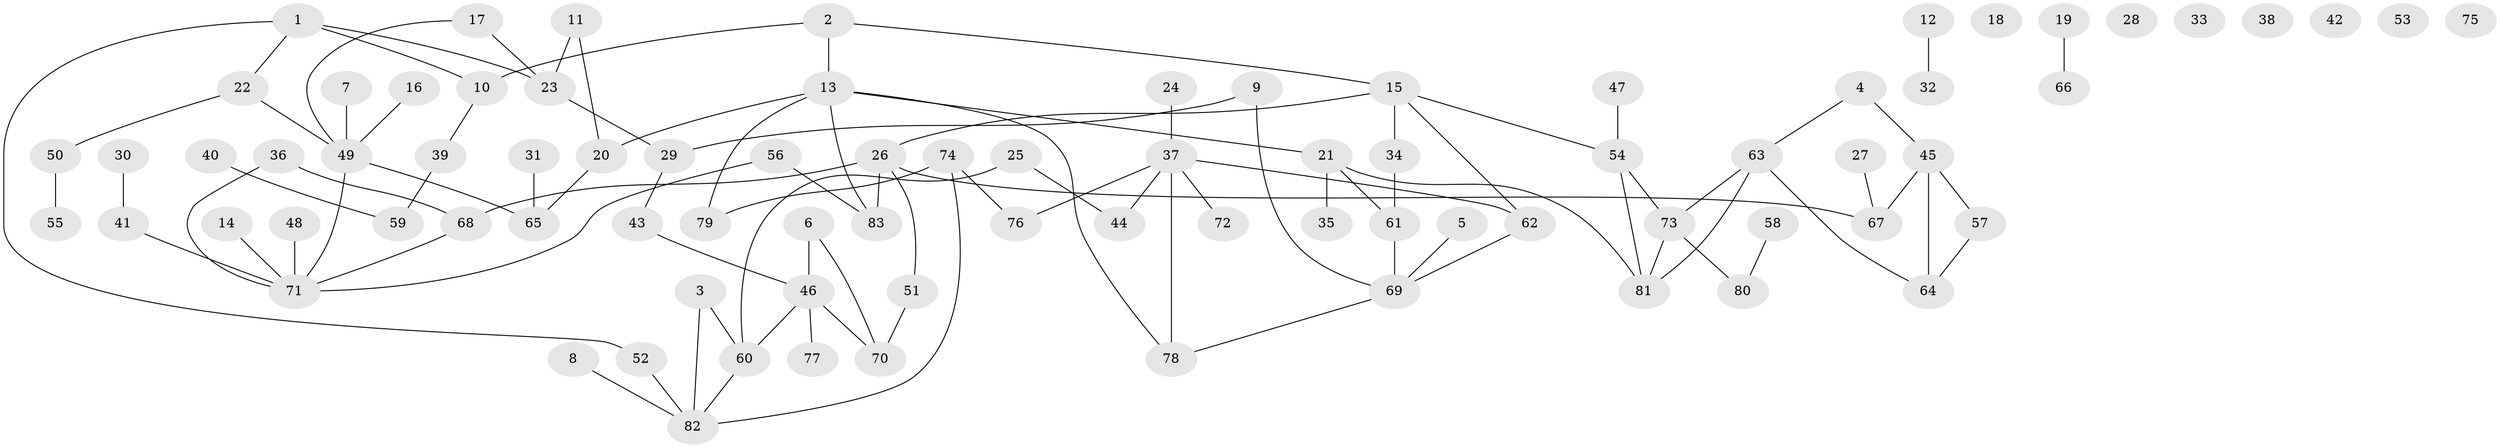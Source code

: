 // Generated by graph-tools (version 1.1) at 2025/25/03/09/25 03:25:23]
// undirected, 83 vertices, 98 edges
graph export_dot {
graph [start="1"]
  node [color=gray90,style=filled];
  1;
  2;
  3;
  4;
  5;
  6;
  7;
  8;
  9;
  10;
  11;
  12;
  13;
  14;
  15;
  16;
  17;
  18;
  19;
  20;
  21;
  22;
  23;
  24;
  25;
  26;
  27;
  28;
  29;
  30;
  31;
  32;
  33;
  34;
  35;
  36;
  37;
  38;
  39;
  40;
  41;
  42;
  43;
  44;
  45;
  46;
  47;
  48;
  49;
  50;
  51;
  52;
  53;
  54;
  55;
  56;
  57;
  58;
  59;
  60;
  61;
  62;
  63;
  64;
  65;
  66;
  67;
  68;
  69;
  70;
  71;
  72;
  73;
  74;
  75;
  76;
  77;
  78;
  79;
  80;
  81;
  82;
  83;
  1 -- 10;
  1 -- 22;
  1 -- 23;
  1 -- 52;
  2 -- 10;
  2 -- 13;
  2 -- 15;
  3 -- 60;
  3 -- 82;
  4 -- 45;
  4 -- 63;
  5 -- 69;
  6 -- 46;
  6 -- 70;
  7 -- 49;
  8 -- 82;
  9 -- 29;
  9 -- 69;
  10 -- 39;
  11 -- 20;
  11 -- 23;
  12 -- 32;
  13 -- 20;
  13 -- 21;
  13 -- 78;
  13 -- 79;
  13 -- 83;
  14 -- 71;
  15 -- 26;
  15 -- 34;
  15 -- 54;
  15 -- 62;
  16 -- 49;
  17 -- 23;
  17 -- 49;
  19 -- 66;
  20 -- 65;
  21 -- 35;
  21 -- 61;
  21 -- 81;
  22 -- 49;
  22 -- 50;
  23 -- 29;
  24 -- 37;
  25 -- 44;
  25 -- 60;
  26 -- 51;
  26 -- 67;
  26 -- 68;
  26 -- 83;
  27 -- 67;
  29 -- 43;
  30 -- 41;
  31 -- 65;
  34 -- 61;
  36 -- 68;
  36 -- 71;
  37 -- 44;
  37 -- 62;
  37 -- 72;
  37 -- 76;
  37 -- 78;
  39 -- 59;
  40 -- 59;
  41 -- 71;
  43 -- 46;
  45 -- 57;
  45 -- 64;
  45 -- 67;
  46 -- 60;
  46 -- 70;
  46 -- 77;
  47 -- 54;
  48 -- 71;
  49 -- 65;
  49 -- 71;
  50 -- 55;
  51 -- 70;
  52 -- 82;
  54 -- 73;
  54 -- 81;
  56 -- 71;
  56 -- 83;
  57 -- 64;
  58 -- 80;
  60 -- 82;
  61 -- 69;
  62 -- 69;
  63 -- 64;
  63 -- 73;
  63 -- 81;
  68 -- 71;
  69 -- 78;
  73 -- 80;
  73 -- 81;
  74 -- 76;
  74 -- 79;
  74 -- 82;
}
